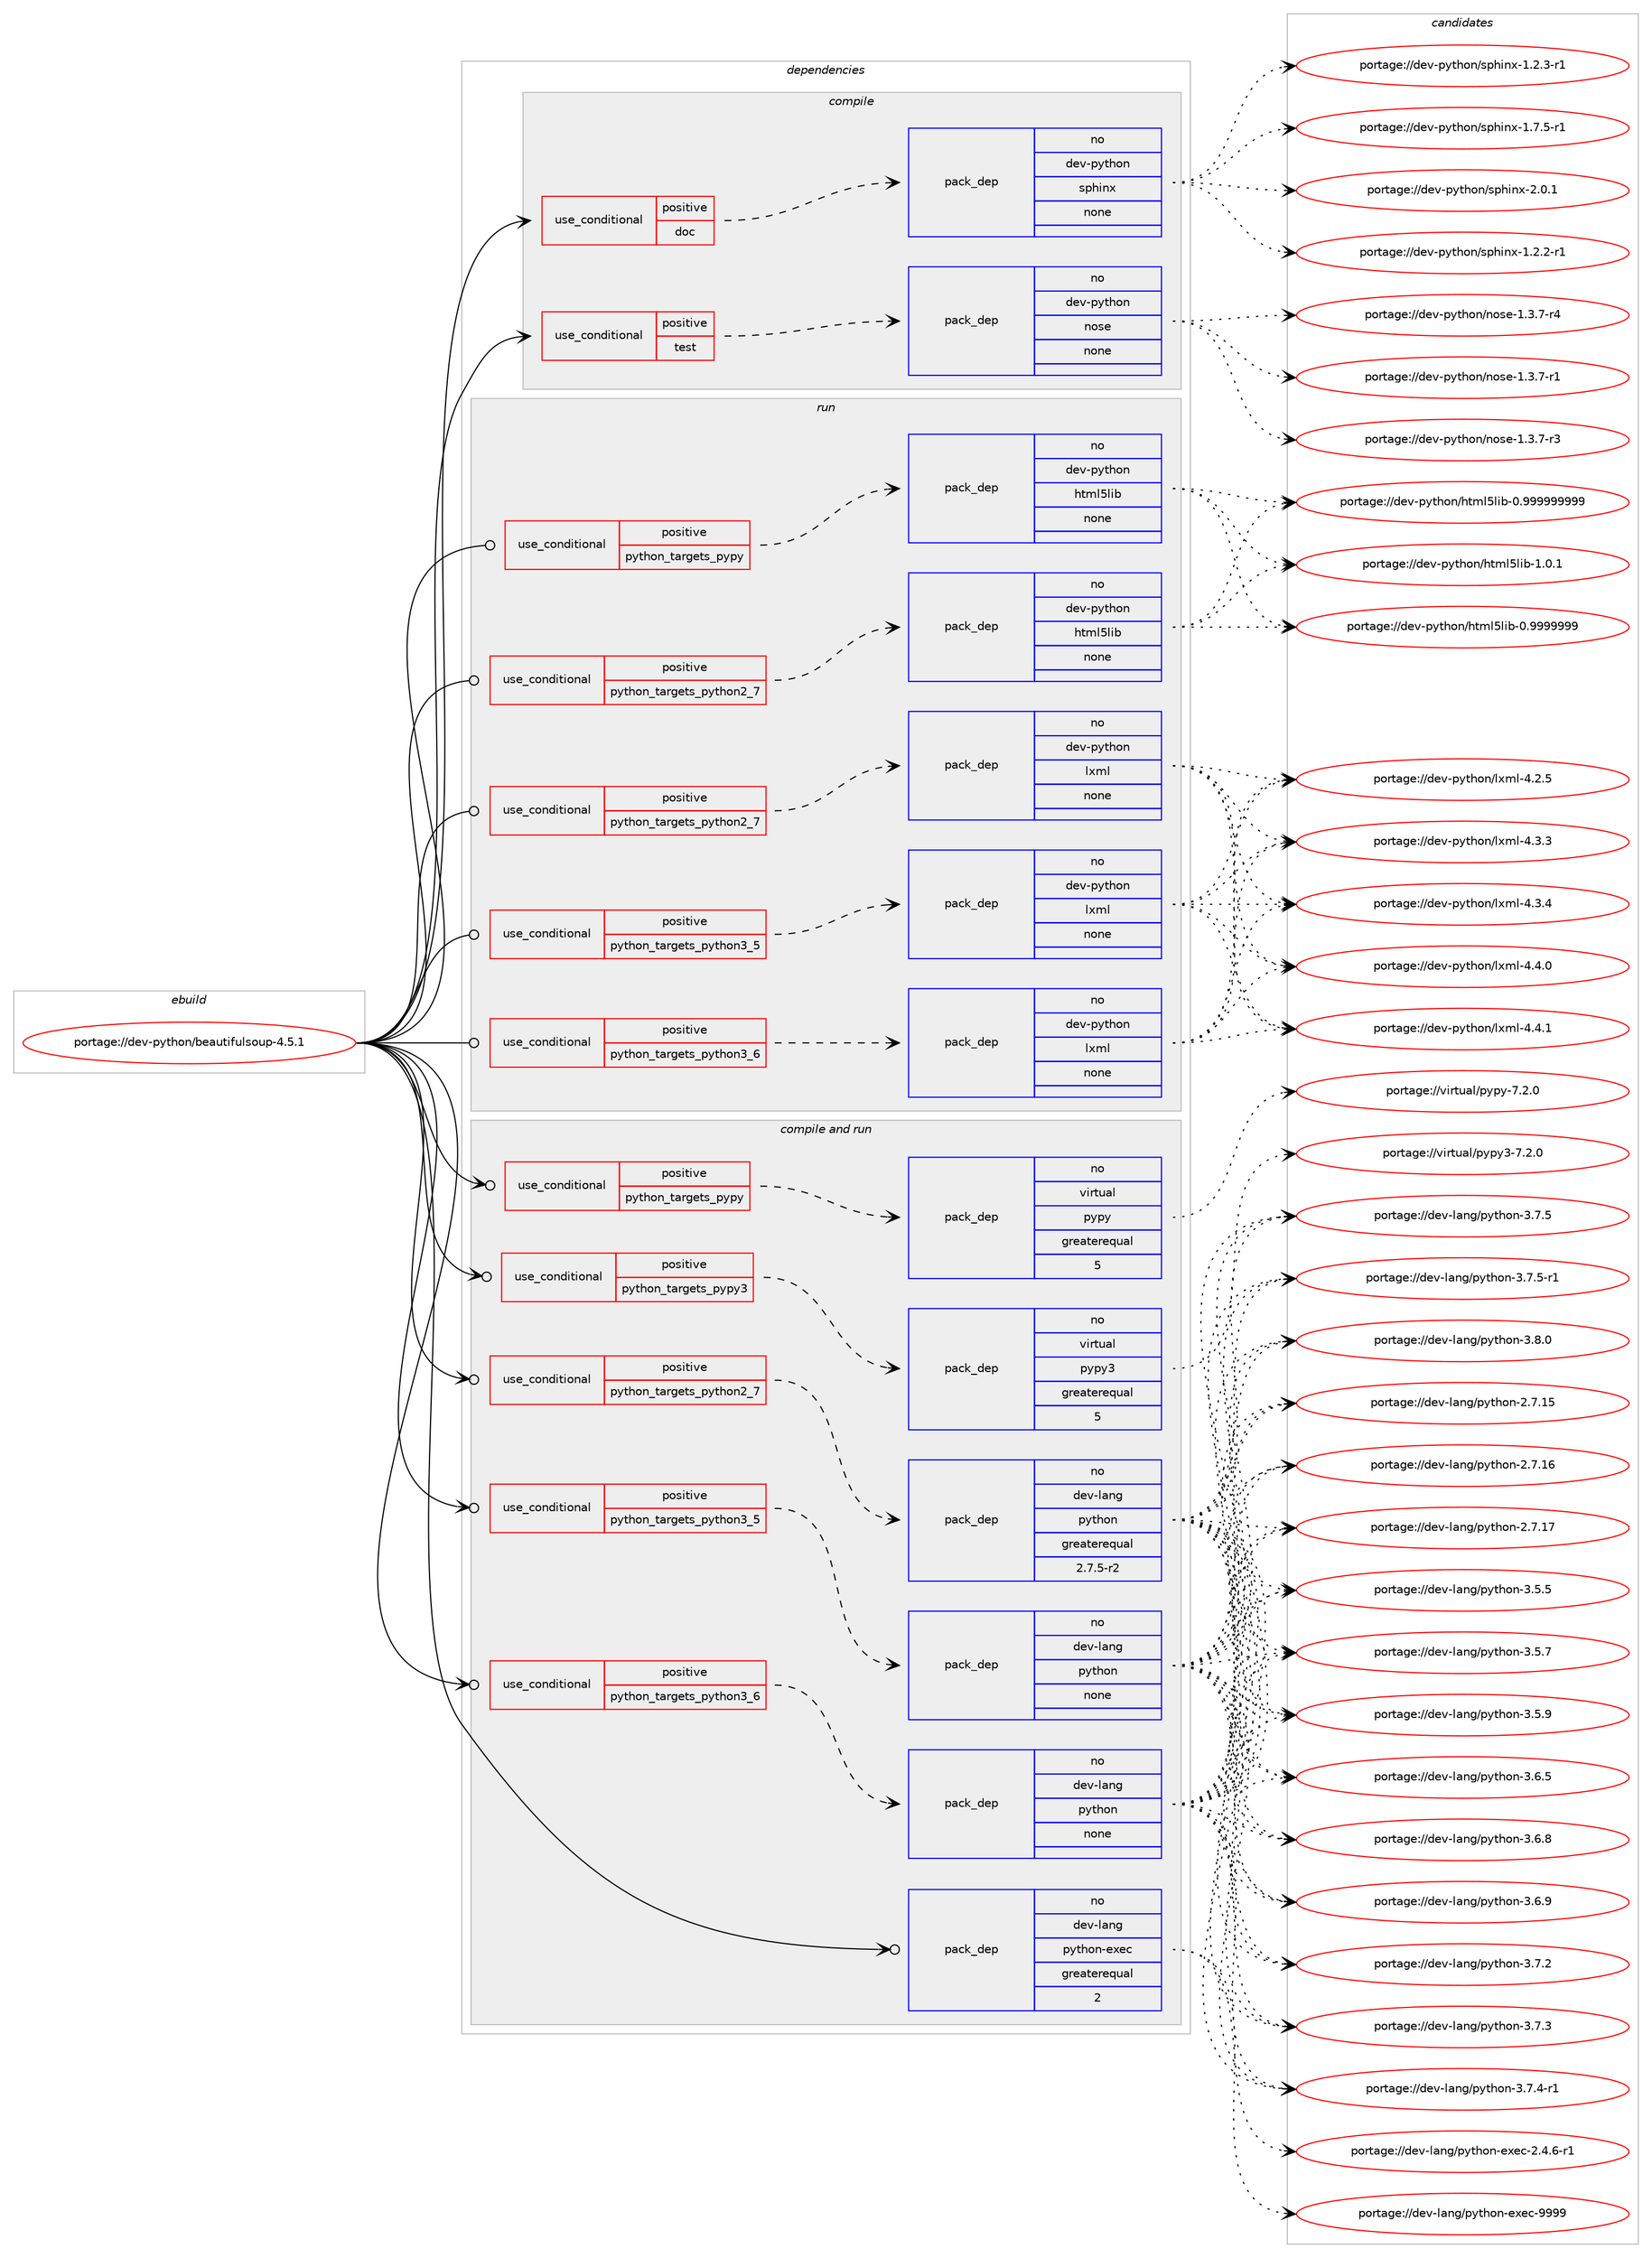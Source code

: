 digraph prolog {

# *************
# Graph options
# *************

newrank=true;
concentrate=true;
compound=true;
graph [rankdir=LR,fontname=Helvetica,fontsize=10,ranksep=1.5];#, ranksep=2.5, nodesep=0.2];
edge  [arrowhead=vee];
node  [fontname=Helvetica,fontsize=10];

# **********
# The ebuild
# **********

subgraph cluster_leftcol {
color=gray;
rank=same;
label=<<i>ebuild</i>>;
id [label="portage://dev-python/beautifulsoup-4.5.1", color=red, width=4, href="../dev-python/beautifulsoup-4.5.1.svg"];
}

# ****************
# The dependencies
# ****************

subgraph cluster_midcol {
color=gray;
label=<<i>dependencies</i>>;
subgraph cluster_compile {
fillcolor="#eeeeee";
style=filled;
label=<<i>compile</i>>;
subgraph cond26135 {
dependency131620 [label=<<TABLE BORDER="0" CELLBORDER="1" CELLSPACING="0" CELLPADDING="4"><TR><TD ROWSPAN="3" CELLPADDING="10">use_conditional</TD></TR><TR><TD>positive</TD></TR><TR><TD>doc</TD></TR></TABLE>>, shape=none, color=red];
subgraph pack102179 {
dependency131621 [label=<<TABLE BORDER="0" CELLBORDER="1" CELLSPACING="0" CELLPADDING="4" WIDTH="220"><TR><TD ROWSPAN="6" CELLPADDING="30">pack_dep</TD></TR><TR><TD WIDTH="110">no</TD></TR><TR><TD>dev-python</TD></TR><TR><TD>sphinx</TD></TR><TR><TD>none</TD></TR><TR><TD></TD></TR></TABLE>>, shape=none, color=blue];
}
dependency131620:e -> dependency131621:w [weight=20,style="dashed",arrowhead="vee"];
}
id:e -> dependency131620:w [weight=20,style="solid",arrowhead="vee"];
subgraph cond26136 {
dependency131622 [label=<<TABLE BORDER="0" CELLBORDER="1" CELLSPACING="0" CELLPADDING="4"><TR><TD ROWSPAN="3" CELLPADDING="10">use_conditional</TD></TR><TR><TD>positive</TD></TR><TR><TD>test</TD></TR></TABLE>>, shape=none, color=red];
subgraph pack102180 {
dependency131623 [label=<<TABLE BORDER="0" CELLBORDER="1" CELLSPACING="0" CELLPADDING="4" WIDTH="220"><TR><TD ROWSPAN="6" CELLPADDING="30">pack_dep</TD></TR><TR><TD WIDTH="110">no</TD></TR><TR><TD>dev-python</TD></TR><TR><TD>nose</TD></TR><TR><TD>none</TD></TR><TR><TD></TD></TR></TABLE>>, shape=none, color=blue];
}
dependency131622:e -> dependency131623:w [weight=20,style="dashed",arrowhead="vee"];
}
id:e -> dependency131622:w [weight=20,style="solid",arrowhead="vee"];
}
subgraph cluster_compileandrun {
fillcolor="#eeeeee";
style=filled;
label=<<i>compile and run</i>>;
subgraph cond26137 {
dependency131624 [label=<<TABLE BORDER="0" CELLBORDER="1" CELLSPACING="0" CELLPADDING="4"><TR><TD ROWSPAN="3" CELLPADDING="10">use_conditional</TD></TR><TR><TD>positive</TD></TR><TR><TD>python_targets_pypy</TD></TR></TABLE>>, shape=none, color=red];
subgraph pack102181 {
dependency131625 [label=<<TABLE BORDER="0" CELLBORDER="1" CELLSPACING="0" CELLPADDING="4" WIDTH="220"><TR><TD ROWSPAN="6" CELLPADDING="30">pack_dep</TD></TR><TR><TD WIDTH="110">no</TD></TR><TR><TD>virtual</TD></TR><TR><TD>pypy</TD></TR><TR><TD>greaterequal</TD></TR><TR><TD>5</TD></TR></TABLE>>, shape=none, color=blue];
}
dependency131624:e -> dependency131625:w [weight=20,style="dashed",arrowhead="vee"];
}
id:e -> dependency131624:w [weight=20,style="solid",arrowhead="odotvee"];
subgraph cond26138 {
dependency131626 [label=<<TABLE BORDER="0" CELLBORDER="1" CELLSPACING="0" CELLPADDING="4"><TR><TD ROWSPAN="3" CELLPADDING="10">use_conditional</TD></TR><TR><TD>positive</TD></TR><TR><TD>python_targets_pypy3</TD></TR></TABLE>>, shape=none, color=red];
subgraph pack102182 {
dependency131627 [label=<<TABLE BORDER="0" CELLBORDER="1" CELLSPACING="0" CELLPADDING="4" WIDTH="220"><TR><TD ROWSPAN="6" CELLPADDING="30">pack_dep</TD></TR><TR><TD WIDTH="110">no</TD></TR><TR><TD>virtual</TD></TR><TR><TD>pypy3</TD></TR><TR><TD>greaterequal</TD></TR><TR><TD>5</TD></TR></TABLE>>, shape=none, color=blue];
}
dependency131626:e -> dependency131627:w [weight=20,style="dashed",arrowhead="vee"];
}
id:e -> dependency131626:w [weight=20,style="solid",arrowhead="odotvee"];
subgraph cond26139 {
dependency131628 [label=<<TABLE BORDER="0" CELLBORDER="1" CELLSPACING="0" CELLPADDING="4"><TR><TD ROWSPAN="3" CELLPADDING="10">use_conditional</TD></TR><TR><TD>positive</TD></TR><TR><TD>python_targets_python2_7</TD></TR></TABLE>>, shape=none, color=red];
subgraph pack102183 {
dependency131629 [label=<<TABLE BORDER="0" CELLBORDER="1" CELLSPACING="0" CELLPADDING="4" WIDTH="220"><TR><TD ROWSPAN="6" CELLPADDING="30">pack_dep</TD></TR><TR><TD WIDTH="110">no</TD></TR><TR><TD>dev-lang</TD></TR><TR><TD>python</TD></TR><TR><TD>greaterequal</TD></TR><TR><TD>2.7.5-r2</TD></TR></TABLE>>, shape=none, color=blue];
}
dependency131628:e -> dependency131629:w [weight=20,style="dashed",arrowhead="vee"];
}
id:e -> dependency131628:w [weight=20,style="solid",arrowhead="odotvee"];
subgraph cond26140 {
dependency131630 [label=<<TABLE BORDER="0" CELLBORDER="1" CELLSPACING="0" CELLPADDING="4"><TR><TD ROWSPAN="3" CELLPADDING="10">use_conditional</TD></TR><TR><TD>positive</TD></TR><TR><TD>python_targets_python3_5</TD></TR></TABLE>>, shape=none, color=red];
subgraph pack102184 {
dependency131631 [label=<<TABLE BORDER="0" CELLBORDER="1" CELLSPACING="0" CELLPADDING="4" WIDTH="220"><TR><TD ROWSPAN="6" CELLPADDING="30">pack_dep</TD></TR><TR><TD WIDTH="110">no</TD></TR><TR><TD>dev-lang</TD></TR><TR><TD>python</TD></TR><TR><TD>none</TD></TR><TR><TD></TD></TR></TABLE>>, shape=none, color=blue];
}
dependency131630:e -> dependency131631:w [weight=20,style="dashed",arrowhead="vee"];
}
id:e -> dependency131630:w [weight=20,style="solid",arrowhead="odotvee"];
subgraph cond26141 {
dependency131632 [label=<<TABLE BORDER="0" CELLBORDER="1" CELLSPACING="0" CELLPADDING="4"><TR><TD ROWSPAN="3" CELLPADDING="10">use_conditional</TD></TR><TR><TD>positive</TD></TR><TR><TD>python_targets_python3_6</TD></TR></TABLE>>, shape=none, color=red];
subgraph pack102185 {
dependency131633 [label=<<TABLE BORDER="0" CELLBORDER="1" CELLSPACING="0" CELLPADDING="4" WIDTH="220"><TR><TD ROWSPAN="6" CELLPADDING="30">pack_dep</TD></TR><TR><TD WIDTH="110">no</TD></TR><TR><TD>dev-lang</TD></TR><TR><TD>python</TD></TR><TR><TD>none</TD></TR><TR><TD></TD></TR></TABLE>>, shape=none, color=blue];
}
dependency131632:e -> dependency131633:w [weight=20,style="dashed",arrowhead="vee"];
}
id:e -> dependency131632:w [weight=20,style="solid",arrowhead="odotvee"];
subgraph pack102186 {
dependency131634 [label=<<TABLE BORDER="0" CELLBORDER="1" CELLSPACING="0" CELLPADDING="4" WIDTH="220"><TR><TD ROWSPAN="6" CELLPADDING="30">pack_dep</TD></TR><TR><TD WIDTH="110">no</TD></TR><TR><TD>dev-lang</TD></TR><TR><TD>python-exec</TD></TR><TR><TD>greaterequal</TD></TR><TR><TD>2</TD></TR></TABLE>>, shape=none, color=blue];
}
id:e -> dependency131634:w [weight=20,style="solid",arrowhead="odotvee"];
}
subgraph cluster_run {
fillcolor="#eeeeee";
style=filled;
label=<<i>run</i>>;
subgraph cond26142 {
dependency131635 [label=<<TABLE BORDER="0" CELLBORDER="1" CELLSPACING="0" CELLPADDING="4"><TR><TD ROWSPAN="3" CELLPADDING="10">use_conditional</TD></TR><TR><TD>positive</TD></TR><TR><TD>python_targets_pypy</TD></TR></TABLE>>, shape=none, color=red];
subgraph pack102187 {
dependency131636 [label=<<TABLE BORDER="0" CELLBORDER="1" CELLSPACING="0" CELLPADDING="4" WIDTH="220"><TR><TD ROWSPAN="6" CELLPADDING="30">pack_dep</TD></TR><TR><TD WIDTH="110">no</TD></TR><TR><TD>dev-python</TD></TR><TR><TD>html5lib</TD></TR><TR><TD>none</TD></TR><TR><TD></TD></TR></TABLE>>, shape=none, color=blue];
}
dependency131635:e -> dependency131636:w [weight=20,style="dashed",arrowhead="vee"];
}
id:e -> dependency131635:w [weight=20,style="solid",arrowhead="odot"];
subgraph cond26143 {
dependency131637 [label=<<TABLE BORDER="0" CELLBORDER="1" CELLSPACING="0" CELLPADDING="4"><TR><TD ROWSPAN="3" CELLPADDING="10">use_conditional</TD></TR><TR><TD>positive</TD></TR><TR><TD>python_targets_python2_7</TD></TR></TABLE>>, shape=none, color=red];
subgraph pack102188 {
dependency131638 [label=<<TABLE BORDER="0" CELLBORDER="1" CELLSPACING="0" CELLPADDING="4" WIDTH="220"><TR><TD ROWSPAN="6" CELLPADDING="30">pack_dep</TD></TR><TR><TD WIDTH="110">no</TD></TR><TR><TD>dev-python</TD></TR><TR><TD>html5lib</TD></TR><TR><TD>none</TD></TR><TR><TD></TD></TR></TABLE>>, shape=none, color=blue];
}
dependency131637:e -> dependency131638:w [weight=20,style="dashed",arrowhead="vee"];
}
id:e -> dependency131637:w [weight=20,style="solid",arrowhead="odot"];
subgraph cond26144 {
dependency131639 [label=<<TABLE BORDER="0" CELLBORDER="1" CELLSPACING="0" CELLPADDING="4"><TR><TD ROWSPAN="3" CELLPADDING="10">use_conditional</TD></TR><TR><TD>positive</TD></TR><TR><TD>python_targets_python2_7</TD></TR></TABLE>>, shape=none, color=red];
subgraph pack102189 {
dependency131640 [label=<<TABLE BORDER="0" CELLBORDER="1" CELLSPACING="0" CELLPADDING="4" WIDTH="220"><TR><TD ROWSPAN="6" CELLPADDING="30">pack_dep</TD></TR><TR><TD WIDTH="110">no</TD></TR><TR><TD>dev-python</TD></TR><TR><TD>lxml</TD></TR><TR><TD>none</TD></TR><TR><TD></TD></TR></TABLE>>, shape=none, color=blue];
}
dependency131639:e -> dependency131640:w [weight=20,style="dashed",arrowhead="vee"];
}
id:e -> dependency131639:w [weight=20,style="solid",arrowhead="odot"];
subgraph cond26145 {
dependency131641 [label=<<TABLE BORDER="0" CELLBORDER="1" CELLSPACING="0" CELLPADDING="4"><TR><TD ROWSPAN="3" CELLPADDING="10">use_conditional</TD></TR><TR><TD>positive</TD></TR><TR><TD>python_targets_python3_5</TD></TR></TABLE>>, shape=none, color=red];
subgraph pack102190 {
dependency131642 [label=<<TABLE BORDER="0" CELLBORDER="1" CELLSPACING="0" CELLPADDING="4" WIDTH="220"><TR><TD ROWSPAN="6" CELLPADDING="30">pack_dep</TD></TR><TR><TD WIDTH="110">no</TD></TR><TR><TD>dev-python</TD></TR><TR><TD>lxml</TD></TR><TR><TD>none</TD></TR><TR><TD></TD></TR></TABLE>>, shape=none, color=blue];
}
dependency131641:e -> dependency131642:w [weight=20,style="dashed",arrowhead="vee"];
}
id:e -> dependency131641:w [weight=20,style="solid",arrowhead="odot"];
subgraph cond26146 {
dependency131643 [label=<<TABLE BORDER="0" CELLBORDER="1" CELLSPACING="0" CELLPADDING="4"><TR><TD ROWSPAN="3" CELLPADDING="10">use_conditional</TD></TR><TR><TD>positive</TD></TR><TR><TD>python_targets_python3_6</TD></TR></TABLE>>, shape=none, color=red];
subgraph pack102191 {
dependency131644 [label=<<TABLE BORDER="0" CELLBORDER="1" CELLSPACING="0" CELLPADDING="4" WIDTH="220"><TR><TD ROWSPAN="6" CELLPADDING="30">pack_dep</TD></TR><TR><TD WIDTH="110">no</TD></TR><TR><TD>dev-python</TD></TR><TR><TD>lxml</TD></TR><TR><TD>none</TD></TR><TR><TD></TD></TR></TABLE>>, shape=none, color=blue];
}
dependency131643:e -> dependency131644:w [weight=20,style="dashed",arrowhead="vee"];
}
id:e -> dependency131643:w [weight=20,style="solid",arrowhead="odot"];
}
}

# **************
# The candidates
# **************

subgraph cluster_choices {
rank=same;
color=gray;
label=<<i>candidates</i>>;

subgraph choice102179 {
color=black;
nodesep=1;
choiceportage10010111845112121116104111110471151121041051101204549465046504511449 [label="portage://dev-python/sphinx-1.2.2-r1", color=red, width=4,href="../dev-python/sphinx-1.2.2-r1.svg"];
choiceportage10010111845112121116104111110471151121041051101204549465046514511449 [label="portage://dev-python/sphinx-1.2.3-r1", color=red, width=4,href="../dev-python/sphinx-1.2.3-r1.svg"];
choiceportage10010111845112121116104111110471151121041051101204549465546534511449 [label="portage://dev-python/sphinx-1.7.5-r1", color=red, width=4,href="../dev-python/sphinx-1.7.5-r1.svg"];
choiceportage1001011184511212111610411111047115112104105110120455046484649 [label="portage://dev-python/sphinx-2.0.1", color=red, width=4,href="../dev-python/sphinx-2.0.1.svg"];
dependency131621:e -> choiceportage10010111845112121116104111110471151121041051101204549465046504511449:w [style=dotted,weight="100"];
dependency131621:e -> choiceportage10010111845112121116104111110471151121041051101204549465046514511449:w [style=dotted,weight="100"];
dependency131621:e -> choiceportage10010111845112121116104111110471151121041051101204549465546534511449:w [style=dotted,weight="100"];
dependency131621:e -> choiceportage1001011184511212111610411111047115112104105110120455046484649:w [style=dotted,weight="100"];
}
subgraph choice102180 {
color=black;
nodesep=1;
choiceportage10010111845112121116104111110471101111151014549465146554511449 [label="portage://dev-python/nose-1.3.7-r1", color=red, width=4,href="../dev-python/nose-1.3.7-r1.svg"];
choiceportage10010111845112121116104111110471101111151014549465146554511451 [label="portage://dev-python/nose-1.3.7-r3", color=red, width=4,href="../dev-python/nose-1.3.7-r3.svg"];
choiceportage10010111845112121116104111110471101111151014549465146554511452 [label="portage://dev-python/nose-1.3.7-r4", color=red, width=4,href="../dev-python/nose-1.3.7-r4.svg"];
dependency131623:e -> choiceportage10010111845112121116104111110471101111151014549465146554511449:w [style=dotted,weight="100"];
dependency131623:e -> choiceportage10010111845112121116104111110471101111151014549465146554511451:w [style=dotted,weight="100"];
dependency131623:e -> choiceportage10010111845112121116104111110471101111151014549465146554511452:w [style=dotted,weight="100"];
}
subgraph choice102181 {
color=black;
nodesep=1;
choiceportage1181051141161179710847112121112121455546504648 [label="portage://virtual/pypy-7.2.0", color=red, width=4,href="../virtual/pypy-7.2.0.svg"];
dependency131625:e -> choiceportage1181051141161179710847112121112121455546504648:w [style=dotted,weight="100"];
}
subgraph choice102182 {
color=black;
nodesep=1;
choiceportage118105114116117971084711212111212151455546504648 [label="portage://virtual/pypy3-7.2.0", color=red, width=4,href="../virtual/pypy3-7.2.0.svg"];
dependency131627:e -> choiceportage118105114116117971084711212111212151455546504648:w [style=dotted,weight="100"];
}
subgraph choice102183 {
color=black;
nodesep=1;
choiceportage10010111845108971101034711212111610411111045504655464953 [label="portage://dev-lang/python-2.7.15", color=red, width=4,href="../dev-lang/python-2.7.15.svg"];
choiceportage10010111845108971101034711212111610411111045504655464954 [label="portage://dev-lang/python-2.7.16", color=red, width=4,href="../dev-lang/python-2.7.16.svg"];
choiceportage10010111845108971101034711212111610411111045504655464955 [label="portage://dev-lang/python-2.7.17", color=red, width=4,href="../dev-lang/python-2.7.17.svg"];
choiceportage100101118451089711010347112121116104111110455146534653 [label="portage://dev-lang/python-3.5.5", color=red, width=4,href="../dev-lang/python-3.5.5.svg"];
choiceportage100101118451089711010347112121116104111110455146534655 [label="portage://dev-lang/python-3.5.7", color=red, width=4,href="../dev-lang/python-3.5.7.svg"];
choiceportage100101118451089711010347112121116104111110455146534657 [label="portage://dev-lang/python-3.5.9", color=red, width=4,href="../dev-lang/python-3.5.9.svg"];
choiceportage100101118451089711010347112121116104111110455146544653 [label="portage://dev-lang/python-3.6.5", color=red, width=4,href="../dev-lang/python-3.6.5.svg"];
choiceportage100101118451089711010347112121116104111110455146544656 [label="portage://dev-lang/python-3.6.8", color=red, width=4,href="../dev-lang/python-3.6.8.svg"];
choiceportage100101118451089711010347112121116104111110455146544657 [label="portage://dev-lang/python-3.6.9", color=red, width=4,href="../dev-lang/python-3.6.9.svg"];
choiceportage100101118451089711010347112121116104111110455146554650 [label="portage://dev-lang/python-3.7.2", color=red, width=4,href="../dev-lang/python-3.7.2.svg"];
choiceportage100101118451089711010347112121116104111110455146554651 [label="portage://dev-lang/python-3.7.3", color=red, width=4,href="../dev-lang/python-3.7.3.svg"];
choiceportage1001011184510897110103471121211161041111104551465546524511449 [label="portage://dev-lang/python-3.7.4-r1", color=red, width=4,href="../dev-lang/python-3.7.4-r1.svg"];
choiceportage100101118451089711010347112121116104111110455146554653 [label="portage://dev-lang/python-3.7.5", color=red, width=4,href="../dev-lang/python-3.7.5.svg"];
choiceportage1001011184510897110103471121211161041111104551465546534511449 [label="portage://dev-lang/python-3.7.5-r1", color=red, width=4,href="../dev-lang/python-3.7.5-r1.svg"];
choiceportage100101118451089711010347112121116104111110455146564648 [label="portage://dev-lang/python-3.8.0", color=red, width=4,href="../dev-lang/python-3.8.0.svg"];
dependency131629:e -> choiceportage10010111845108971101034711212111610411111045504655464953:w [style=dotted,weight="100"];
dependency131629:e -> choiceportage10010111845108971101034711212111610411111045504655464954:w [style=dotted,weight="100"];
dependency131629:e -> choiceportage10010111845108971101034711212111610411111045504655464955:w [style=dotted,weight="100"];
dependency131629:e -> choiceportage100101118451089711010347112121116104111110455146534653:w [style=dotted,weight="100"];
dependency131629:e -> choiceportage100101118451089711010347112121116104111110455146534655:w [style=dotted,weight="100"];
dependency131629:e -> choiceportage100101118451089711010347112121116104111110455146534657:w [style=dotted,weight="100"];
dependency131629:e -> choiceportage100101118451089711010347112121116104111110455146544653:w [style=dotted,weight="100"];
dependency131629:e -> choiceportage100101118451089711010347112121116104111110455146544656:w [style=dotted,weight="100"];
dependency131629:e -> choiceportage100101118451089711010347112121116104111110455146544657:w [style=dotted,weight="100"];
dependency131629:e -> choiceportage100101118451089711010347112121116104111110455146554650:w [style=dotted,weight="100"];
dependency131629:e -> choiceportage100101118451089711010347112121116104111110455146554651:w [style=dotted,weight="100"];
dependency131629:e -> choiceportage1001011184510897110103471121211161041111104551465546524511449:w [style=dotted,weight="100"];
dependency131629:e -> choiceportage100101118451089711010347112121116104111110455146554653:w [style=dotted,weight="100"];
dependency131629:e -> choiceportage1001011184510897110103471121211161041111104551465546534511449:w [style=dotted,weight="100"];
dependency131629:e -> choiceportage100101118451089711010347112121116104111110455146564648:w [style=dotted,weight="100"];
}
subgraph choice102184 {
color=black;
nodesep=1;
choiceportage10010111845108971101034711212111610411111045504655464953 [label="portage://dev-lang/python-2.7.15", color=red, width=4,href="../dev-lang/python-2.7.15.svg"];
choiceportage10010111845108971101034711212111610411111045504655464954 [label="portage://dev-lang/python-2.7.16", color=red, width=4,href="../dev-lang/python-2.7.16.svg"];
choiceportage10010111845108971101034711212111610411111045504655464955 [label="portage://dev-lang/python-2.7.17", color=red, width=4,href="../dev-lang/python-2.7.17.svg"];
choiceportage100101118451089711010347112121116104111110455146534653 [label="portage://dev-lang/python-3.5.5", color=red, width=4,href="../dev-lang/python-3.5.5.svg"];
choiceportage100101118451089711010347112121116104111110455146534655 [label="portage://dev-lang/python-3.5.7", color=red, width=4,href="../dev-lang/python-3.5.7.svg"];
choiceportage100101118451089711010347112121116104111110455146534657 [label="portage://dev-lang/python-3.5.9", color=red, width=4,href="../dev-lang/python-3.5.9.svg"];
choiceportage100101118451089711010347112121116104111110455146544653 [label="portage://dev-lang/python-3.6.5", color=red, width=4,href="../dev-lang/python-3.6.5.svg"];
choiceportage100101118451089711010347112121116104111110455146544656 [label="portage://dev-lang/python-3.6.8", color=red, width=4,href="../dev-lang/python-3.6.8.svg"];
choiceportage100101118451089711010347112121116104111110455146544657 [label="portage://dev-lang/python-3.6.9", color=red, width=4,href="../dev-lang/python-3.6.9.svg"];
choiceportage100101118451089711010347112121116104111110455146554650 [label="portage://dev-lang/python-3.7.2", color=red, width=4,href="../dev-lang/python-3.7.2.svg"];
choiceportage100101118451089711010347112121116104111110455146554651 [label="portage://dev-lang/python-3.7.3", color=red, width=4,href="../dev-lang/python-3.7.3.svg"];
choiceportage1001011184510897110103471121211161041111104551465546524511449 [label="portage://dev-lang/python-3.7.4-r1", color=red, width=4,href="../dev-lang/python-3.7.4-r1.svg"];
choiceportage100101118451089711010347112121116104111110455146554653 [label="portage://dev-lang/python-3.7.5", color=red, width=4,href="../dev-lang/python-3.7.5.svg"];
choiceportage1001011184510897110103471121211161041111104551465546534511449 [label="portage://dev-lang/python-3.7.5-r1", color=red, width=4,href="../dev-lang/python-3.7.5-r1.svg"];
choiceportage100101118451089711010347112121116104111110455146564648 [label="portage://dev-lang/python-3.8.0", color=red, width=4,href="../dev-lang/python-3.8.0.svg"];
dependency131631:e -> choiceportage10010111845108971101034711212111610411111045504655464953:w [style=dotted,weight="100"];
dependency131631:e -> choiceportage10010111845108971101034711212111610411111045504655464954:w [style=dotted,weight="100"];
dependency131631:e -> choiceportage10010111845108971101034711212111610411111045504655464955:w [style=dotted,weight="100"];
dependency131631:e -> choiceportage100101118451089711010347112121116104111110455146534653:w [style=dotted,weight="100"];
dependency131631:e -> choiceportage100101118451089711010347112121116104111110455146534655:w [style=dotted,weight="100"];
dependency131631:e -> choiceportage100101118451089711010347112121116104111110455146534657:w [style=dotted,weight="100"];
dependency131631:e -> choiceportage100101118451089711010347112121116104111110455146544653:w [style=dotted,weight="100"];
dependency131631:e -> choiceportage100101118451089711010347112121116104111110455146544656:w [style=dotted,weight="100"];
dependency131631:e -> choiceportage100101118451089711010347112121116104111110455146544657:w [style=dotted,weight="100"];
dependency131631:e -> choiceportage100101118451089711010347112121116104111110455146554650:w [style=dotted,weight="100"];
dependency131631:e -> choiceportage100101118451089711010347112121116104111110455146554651:w [style=dotted,weight="100"];
dependency131631:e -> choiceportage1001011184510897110103471121211161041111104551465546524511449:w [style=dotted,weight="100"];
dependency131631:e -> choiceportage100101118451089711010347112121116104111110455146554653:w [style=dotted,weight="100"];
dependency131631:e -> choiceportage1001011184510897110103471121211161041111104551465546534511449:w [style=dotted,weight="100"];
dependency131631:e -> choiceportage100101118451089711010347112121116104111110455146564648:w [style=dotted,weight="100"];
}
subgraph choice102185 {
color=black;
nodesep=1;
choiceportage10010111845108971101034711212111610411111045504655464953 [label="portage://dev-lang/python-2.7.15", color=red, width=4,href="../dev-lang/python-2.7.15.svg"];
choiceportage10010111845108971101034711212111610411111045504655464954 [label="portage://dev-lang/python-2.7.16", color=red, width=4,href="../dev-lang/python-2.7.16.svg"];
choiceportage10010111845108971101034711212111610411111045504655464955 [label="portage://dev-lang/python-2.7.17", color=red, width=4,href="../dev-lang/python-2.7.17.svg"];
choiceportage100101118451089711010347112121116104111110455146534653 [label="portage://dev-lang/python-3.5.5", color=red, width=4,href="../dev-lang/python-3.5.5.svg"];
choiceportage100101118451089711010347112121116104111110455146534655 [label="portage://dev-lang/python-3.5.7", color=red, width=4,href="../dev-lang/python-3.5.7.svg"];
choiceportage100101118451089711010347112121116104111110455146534657 [label="portage://dev-lang/python-3.5.9", color=red, width=4,href="../dev-lang/python-3.5.9.svg"];
choiceportage100101118451089711010347112121116104111110455146544653 [label="portage://dev-lang/python-3.6.5", color=red, width=4,href="../dev-lang/python-3.6.5.svg"];
choiceportage100101118451089711010347112121116104111110455146544656 [label="portage://dev-lang/python-3.6.8", color=red, width=4,href="../dev-lang/python-3.6.8.svg"];
choiceportage100101118451089711010347112121116104111110455146544657 [label="portage://dev-lang/python-3.6.9", color=red, width=4,href="../dev-lang/python-3.6.9.svg"];
choiceportage100101118451089711010347112121116104111110455146554650 [label="portage://dev-lang/python-3.7.2", color=red, width=4,href="../dev-lang/python-3.7.2.svg"];
choiceportage100101118451089711010347112121116104111110455146554651 [label="portage://dev-lang/python-3.7.3", color=red, width=4,href="../dev-lang/python-3.7.3.svg"];
choiceportage1001011184510897110103471121211161041111104551465546524511449 [label="portage://dev-lang/python-3.7.4-r1", color=red, width=4,href="../dev-lang/python-3.7.4-r1.svg"];
choiceportage100101118451089711010347112121116104111110455146554653 [label="portage://dev-lang/python-3.7.5", color=red, width=4,href="../dev-lang/python-3.7.5.svg"];
choiceportage1001011184510897110103471121211161041111104551465546534511449 [label="portage://dev-lang/python-3.7.5-r1", color=red, width=4,href="../dev-lang/python-3.7.5-r1.svg"];
choiceportage100101118451089711010347112121116104111110455146564648 [label="portage://dev-lang/python-3.8.0", color=red, width=4,href="../dev-lang/python-3.8.0.svg"];
dependency131633:e -> choiceportage10010111845108971101034711212111610411111045504655464953:w [style=dotted,weight="100"];
dependency131633:e -> choiceportage10010111845108971101034711212111610411111045504655464954:w [style=dotted,weight="100"];
dependency131633:e -> choiceportage10010111845108971101034711212111610411111045504655464955:w [style=dotted,weight="100"];
dependency131633:e -> choiceportage100101118451089711010347112121116104111110455146534653:w [style=dotted,weight="100"];
dependency131633:e -> choiceportage100101118451089711010347112121116104111110455146534655:w [style=dotted,weight="100"];
dependency131633:e -> choiceportage100101118451089711010347112121116104111110455146534657:w [style=dotted,weight="100"];
dependency131633:e -> choiceportage100101118451089711010347112121116104111110455146544653:w [style=dotted,weight="100"];
dependency131633:e -> choiceportage100101118451089711010347112121116104111110455146544656:w [style=dotted,weight="100"];
dependency131633:e -> choiceportage100101118451089711010347112121116104111110455146544657:w [style=dotted,weight="100"];
dependency131633:e -> choiceportage100101118451089711010347112121116104111110455146554650:w [style=dotted,weight="100"];
dependency131633:e -> choiceportage100101118451089711010347112121116104111110455146554651:w [style=dotted,weight="100"];
dependency131633:e -> choiceportage1001011184510897110103471121211161041111104551465546524511449:w [style=dotted,weight="100"];
dependency131633:e -> choiceportage100101118451089711010347112121116104111110455146554653:w [style=dotted,weight="100"];
dependency131633:e -> choiceportage1001011184510897110103471121211161041111104551465546534511449:w [style=dotted,weight="100"];
dependency131633:e -> choiceportage100101118451089711010347112121116104111110455146564648:w [style=dotted,weight="100"];
}
subgraph choice102186 {
color=black;
nodesep=1;
choiceportage10010111845108971101034711212111610411111045101120101994550465246544511449 [label="portage://dev-lang/python-exec-2.4.6-r1", color=red, width=4,href="../dev-lang/python-exec-2.4.6-r1.svg"];
choiceportage10010111845108971101034711212111610411111045101120101994557575757 [label="portage://dev-lang/python-exec-9999", color=red, width=4,href="../dev-lang/python-exec-9999.svg"];
dependency131634:e -> choiceportage10010111845108971101034711212111610411111045101120101994550465246544511449:w [style=dotted,weight="100"];
dependency131634:e -> choiceportage10010111845108971101034711212111610411111045101120101994557575757:w [style=dotted,weight="100"];
}
subgraph choice102187 {
color=black;
nodesep=1;
choiceportage1001011184511212111610411111047104116109108531081059845484657575757575757 [label="portage://dev-python/html5lib-0.9999999", color=red, width=4,href="../dev-python/html5lib-0.9999999.svg"];
choiceportage10010111845112121116104111110471041161091085310810598454846575757575757575757 [label="portage://dev-python/html5lib-0.999999999", color=red, width=4,href="../dev-python/html5lib-0.999999999.svg"];
choiceportage10010111845112121116104111110471041161091085310810598454946484649 [label="portage://dev-python/html5lib-1.0.1", color=red, width=4,href="../dev-python/html5lib-1.0.1.svg"];
dependency131636:e -> choiceportage1001011184511212111610411111047104116109108531081059845484657575757575757:w [style=dotted,weight="100"];
dependency131636:e -> choiceportage10010111845112121116104111110471041161091085310810598454846575757575757575757:w [style=dotted,weight="100"];
dependency131636:e -> choiceportage10010111845112121116104111110471041161091085310810598454946484649:w [style=dotted,weight="100"];
}
subgraph choice102188 {
color=black;
nodesep=1;
choiceportage1001011184511212111610411111047104116109108531081059845484657575757575757 [label="portage://dev-python/html5lib-0.9999999", color=red, width=4,href="../dev-python/html5lib-0.9999999.svg"];
choiceportage10010111845112121116104111110471041161091085310810598454846575757575757575757 [label="portage://dev-python/html5lib-0.999999999", color=red, width=4,href="../dev-python/html5lib-0.999999999.svg"];
choiceportage10010111845112121116104111110471041161091085310810598454946484649 [label="portage://dev-python/html5lib-1.0.1", color=red, width=4,href="../dev-python/html5lib-1.0.1.svg"];
dependency131638:e -> choiceportage1001011184511212111610411111047104116109108531081059845484657575757575757:w [style=dotted,weight="100"];
dependency131638:e -> choiceportage10010111845112121116104111110471041161091085310810598454846575757575757575757:w [style=dotted,weight="100"];
dependency131638:e -> choiceportage10010111845112121116104111110471041161091085310810598454946484649:w [style=dotted,weight="100"];
}
subgraph choice102189 {
color=black;
nodesep=1;
choiceportage1001011184511212111610411111047108120109108455246504653 [label="portage://dev-python/lxml-4.2.5", color=red, width=4,href="../dev-python/lxml-4.2.5.svg"];
choiceportage1001011184511212111610411111047108120109108455246514651 [label="portage://dev-python/lxml-4.3.3", color=red, width=4,href="../dev-python/lxml-4.3.3.svg"];
choiceportage1001011184511212111610411111047108120109108455246514652 [label="portage://dev-python/lxml-4.3.4", color=red, width=4,href="../dev-python/lxml-4.3.4.svg"];
choiceportage1001011184511212111610411111047108120109108455246524648 [label="portage://dev-python/lxml-4.4.0", color=red, width=4,href="../dev-python/lxml-4.4.0.svg"];
choiceportage1001011184511212111610411111047108120109108455246524649 [label="portage://dev-python/lxml-4.4.1", color=red, width=4,href="../dev-python/lxml-4.4.1.svg"];
dependency131640:e -> choiceportage1001011184511212111610411111047108120109108455246504653:w [style=dotted,weight="100"];
dependency131640:e -> choiceportage1001011184511212111610411111047108120109108455246514651:w [style=dotted,weight="100"];
dependency131640:e -> choiceportage1001011184511212111610411111047108120109108455246514652:w [style=dotted,weight="100"];
dependency131640:e -> choiceportage1001011184511212111610411111047108120109108455246524648:w [style=dotted,weight="100"];
dependency131640:e -> choiceportage1001011184511212111610411111047108120109108455246524649:w [style=dotted,weight="100"];
}
subgraph choice102190 {
color=black;
nodesep=1;
choiceportage1001011184511212111610411111047108120109108455246504653 [label="portage://dev-python/lxml-4.2.5", color=red, width=4,href="../dev-python/lxml-4.2.5.svg"];
choiceportage1001011184511212111610411111047108120109108455246514651 [label="portage://dev-python/lxml-4.3.3", color=red, width=4,href="../dev-python/lxml-4.3.3.svg"];
choiceportage1001011184511212111610411111047108120109108455246514652 [label="portage://dev-python/lxml-4.3.4", color=red, width=4,href="../dev-python/lxml-4.3.4.svg"];
choiceportage1001011184511212111610411111047108120109108455246524648 [label="portage://dev-python/lxml-4.4.0", color=red, width=4,href="../dev-python/lxml-4.4.0.svg"];
choiceportage1001011184511212111610411111047108120109108455246524649 [label="portage://dev-python/lxml-4.4.1", color=red, width=4,href="../dev-python/lxml-4.4.1.svg"];
dependency131642:e -> choiceportage1001011184511212111610411111047108120109108455246504653:w [style=dotted,weight="100"];
dependency131642:e -> choiceportage1001011184511212111610411111047108120109108455246514651:w [style=dotted,weight="100"];
dependency131642:e -> choiceportage1001011184511212111610411111047108120109108455246514652:w [style=dotted,weight="100"];
dependency131642:e -> choiceportage1001011184511212111610411111047108120109108455246524648:w [style=dotted,weight="100"];
dependency131642:e -> choiceportage1001011184511212111610411111047108120109108455246524649:w [style=dotted,weight="100"];
}
subgraph choice102191 {
color=black;
nodesep=1;
choiceportage1001011184511212111610411111047108120109108455246504653 [label="portage://dev-python/lxml-4.2.5", color=red, width=4,href="../dev-python/lxml-4.2.5.svg"];
choiceportage1001011184511212111610411111047108120109108455246514651 [label="portage://dev-python/lxml-4.3.3", color=red, width=4,href="../dev-python/lxml-4.3.3.svg"];
choiceportage1001011184511212111610411111047108120109108455246514652 [label="portage://dev-python/lxml-4.3.4", color=red, width=4,href="../dev-python/lxml-4.3.4.svg"];
choiceportage1001011184511212111610411111047108120109108455246524648 [label="portage://dev-python/lxml-4.4.0", color=red, width=4,href="../dev-python/lxml-4.4.0.svg"];
choiceportage1001011184511212111610411111047108120109108455246524649 [label="portage://dev-python/lxml-4.4.1", color=red, width=4,href="../dev-python/lxml-4.4.1.svg"];
dependency131644:e -> choiceportage1001011184511212111610411111047108120109108455246504653:w [style=dotted,weight="100"];
dependency131644:e -> choiceportage1001011184511212111610411111047108120109108455246514651:w [style=dotted,weight="100"];
dependency131644:e -> choiceportage1001011184511212111610411111047108120109108455246514652:w [style=dotted,weight="100"];
dependency131644:e -> choiceportage1001011184511212111610411111047108120109108455246524648:w [style=dotted,weight="100"];
dependency131644:e -> choiceportage1001011184511212111610411111047108120109108455246524649:w [style=dotted,weight="100"];
}
}

}
